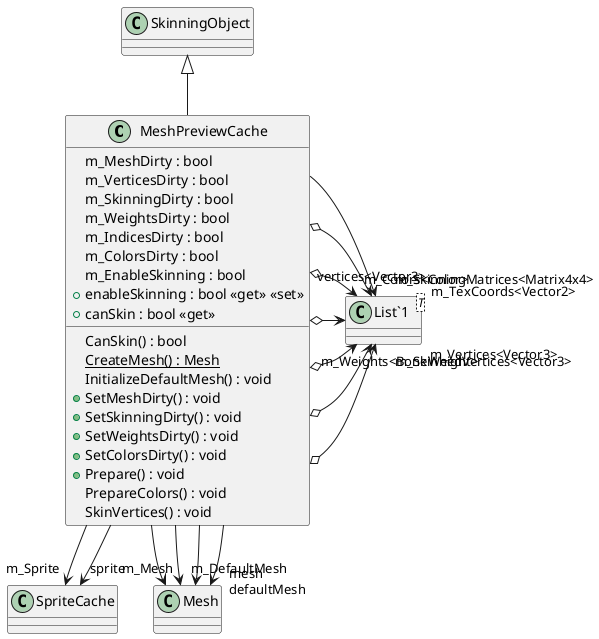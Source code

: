 @startuml
class MeshPreviewCache {
    m_MeshDirty : bool
    m_VerticesDirty : bool
    m_SkinningDirty : bool
    m_WeightsDirty : bool
    m_IndicesDirty : bool
    m_ColorsDirty : bool
    m_EnableSkinning : bool
    + enableSkinning : bool <<get>> <<set>>
    + canSkin : bool <<get>>
    CanSkin() : bool
    {static} CreateMesh() : Mesh
    InitializeDefaultMesh() : void
    + SetMeshDirty() : void
    + SetSkinningDirty() : void
    + SetWeightsDirty() : void
    + SetColorsDirty() : void
    + Prepare() : void
    PrepareColors() : void
    SkinVertices() : void
}
class "List`1"<T> {
}
SkinningObject <|-- MeshPreviewCache
MeshPreviewCache --> "m_Sprite" SpriteCache
MeshPreviewCache --> "m_Mesh" Mesh
MeshPreviewCache --> "m_DefaultMesh" Mesh
MeshPreviewCache o-> "m_SkinnedVertices<Vector3>" "List`1"
MeshPreviewCache o-> "m_Vertices<Vector3>" "List`1"
MeshPreviewCache o-> "m_Weights<BoneWeight>" "List`1"
MeshPreviewCache o-> "m_TexCoords<Vector2>" "List`1"
MeshPreviewCache o-> "m_Colors<Color>" "List`1"
MeshPreviewCache o-> "m_SkinningMatrices<Matrix4x4>" "List`1"
MeshPreviewCache --> "sprite" SpriteCache
MeshPreviewCache --> "mesh" Mesh
MeshPreviewCache --> "defaultMesh" Mesh
MeshPreviewCache --> "vertices<Vector3>" "List`1"
@enduml
